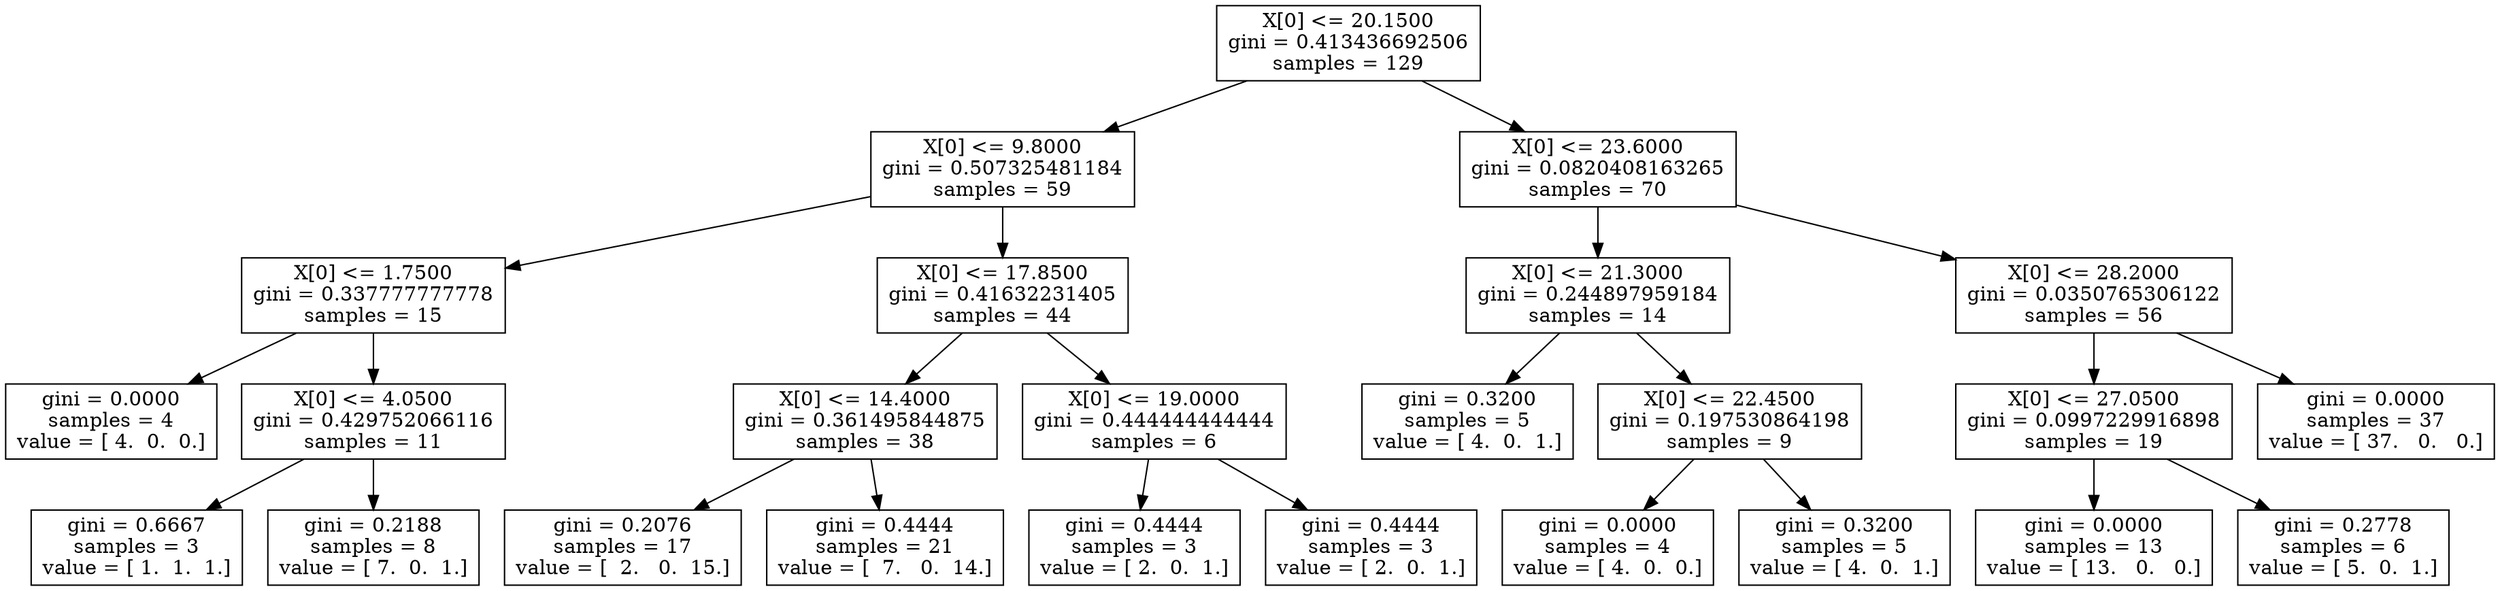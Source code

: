 digraph Tree {
0 [label="X[0] <= 20.1500\ngini = 0.413436692506\nsamples = 129", shape="box"] ;
1 [label="X[0] <= 9.8000\ngini = 0.507325481184\nsamples = 59", shape="box"] ;
0 -> 1 ;
2 [label="X[0] <= 1.7500\ngini = 0.337777777778\nsamples = 15", shape="box"] ;
1 -> 2 ;
3 [label="gini = 0.0000\nsamples = 4\nvalue = [ 4.  0.  0.]", shape="box"] ;
2 -> 3 ;
4 [label="X[0] <= 4.0500\ngini = 0.429752066116\nsamples = 11", shape="box"] ;
2 -> 4 ;
5 [label="gini = 0.6667\nsamples = 3\nvalue = [ 1.  1.  1.]", shape="box"] ;
4 -> 5 ;
6 [label="gini = 0.2188\nsamples = 8\nvalue = [ 7.  0.  1.]", shape="box"] ;
4 -> 6 ;
7 [label="X[0] <= 17.8500\ngini = 0.41632231405\nsamples = 44", shape="box"] ;
1 -> 7 ;
8 [label="X[0] <= 14.4000\ngini = 0.361495844875\nsamples = 38", shape="box"] ;
7 -> 8 ;
9 [label="gini = 0.2076\nsamples = 17\nvalue = [  2.   0.  15.]", shape="box"] ;
8 -> 9 ;
10 [label="gini = 0.4444\nsamples = 21\nvalue = [  7.   0.  14.]", shape="box"] ;
8 -> 10 ;
11 [label="X[0] <= 19.0000\ngini = 0.444444444444\nsamples = 6", shape="box"] ;
7 -> 11 ;
12 [label="gini = 0.4444\nsamples = 3\nvalue = [ 2.  0.  1.]", shape="box"] ;
11 -> 12 ;
13 [label="gini = 0.4444\nsamples = 3\nvalue = [ 2.  0.  1.]", shape="box"] ;
11 -> 13 ;
14 [label="X[0] <= 23.6000\ngini = 0.0820408163265\nsamples = 70", shape="box"] ;
0 -> 14 ;
15 [label="X[0] <= 21.3000\ngini = 0.244897959184\nsamples = 14", shape="box"] ;
14 -> 15 ;
16 [label="gini = 0.3200\nsamples = 5\nvalue = [ 4.  0.  1.]", shape="box"] ;
15 -> 16 ;
17 [label="X[0] <= 22.4500\ngini = 0.197530864198\nsamples = 9", shape="box"] ;
15 -> 17 ;
18 [label="gini = 0.0000\nsamples = 4\nvalue = [ 4.  0.  0.]", shape="box"] ;
17 -> 18 ;
19 [label="gini = 0.3200\nsamples = 5\nvalue = [ 4.  0.  1.]", shape="box"] ;
17 -> 19 ;
20 [label="X[0] <= 28.2000\ngini = 0.0350765306122\nsamples = 56", shape="box"] ;
14 -> 20 ;
21 [label="X[0] <= 27.0500\ngini = 0.0997229916898\nsamples = 19", shape="box"] ;
20 -> 21 ;
22 [label="gini = 0.0000\nsamples = 13\nvalue = [ 13.   0.   0.]", shape="box"] ;
21 -> 22 ;
23 [label="gini = 0.2778\nsamples = 6\nvalue = [ 5.  0.  1.]", shape="box"] ;
21 -> 23 ;
24 [label="gini = 0.0000\nsamples = 37\nvalue = [ 37.   0.   0.]", shape="box"] ;
20 -> 24 ;
}